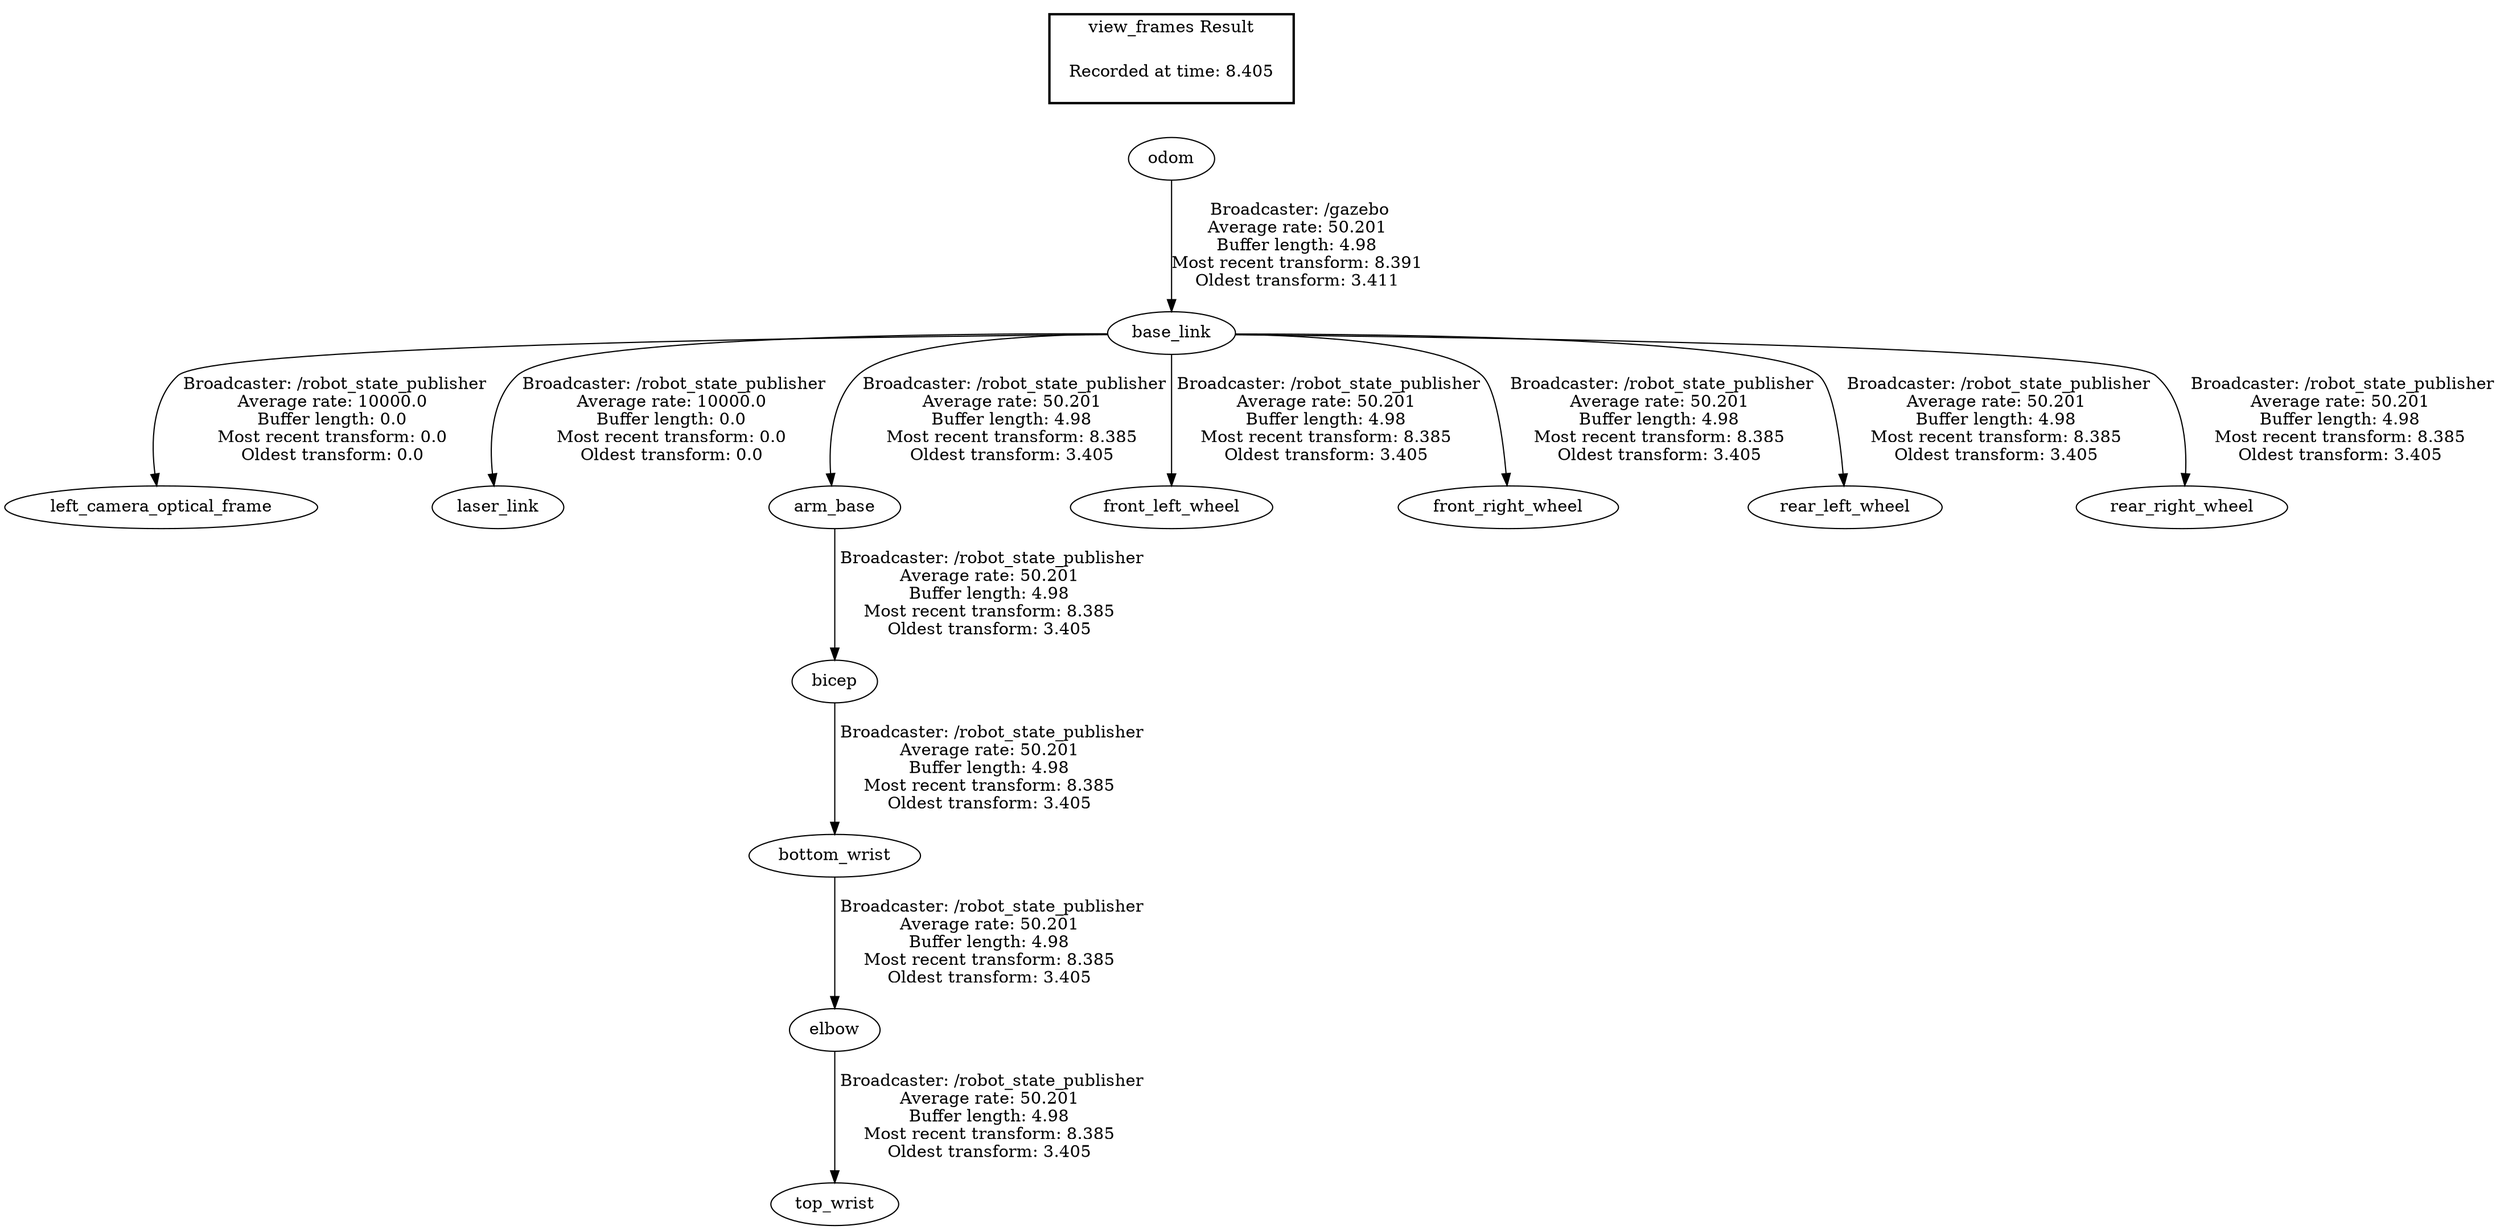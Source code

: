 digraph G {
"base_link" -> "left_camera_optical_frame"[label=" Broadcaster: /robot_state_publisher\nAverage rate: 10000.0\nBuffer length: 0.0\nMost recent transform: 0.0\nOldest transform: 0.0\n"];
"odom" -> "base_link"[label=" Broadcaster: /gazebo\nAverage rate: 50.201\nBuffer length: 4.98\nMost recent transform: 8.391\nOldest transform: 3.411\n"];
"base_link" -> "laser_link"[label=" Broadcaster: /robot_state_publisher\nAverage rate: 10000.0\nBuffer length: 0.0\nMost recent transform: 0.0\nOldest transform: 0.0\n"];
"base_link" -> "arm_base"[label=" Broadcaster: /robot_state_publisher\nAverage rate: 50.201\nBuffer length: 4.98\nMost recent transform: 8.385\nOldest transform: 3.405\n"];
"bicep" -> "bottom_wrist"[label=" Broadcaster: /robot_state_publisher\nAverage rate: 50.201\nBuffer length: 4.98\nMost recent transform: 8.385\nOldest transform: 3.405\n"];
"arm_base" -> "bicep"[label=" Broadcaster: /robot_state_publisher\nAverage rate: 50.201\nBuffer length: 4.98\nMost recent transform: 8.385\nOldest transform: 3.405\n"];
"bottom_wrist" -> "elbow"[label=" Broadcaster: /robot_state_publisher\nAverage rate: 50.201\nBuffer length: 4.98\nMost recent transform: 8.385\nOldest transform: 3.405\n"];
"base_link" -> "front_left_wheel"[label=" Broadcaster: /robot_state_publisher\nAverage rate: 50.201\nBuffer length: 4.98\nMost recent transform: 8.385\nOldest transform: 3.405\n"];
"base_link" -> "front_right_wheel"[label=" Broadcaster: /robot_state_publisher\nAverage rate: 50.201\nBuffer length: 4.98\nMost recent transform: 8.385\nOldest transform: 3.405\n"];
"base_link" -> "rear_left_wheel"[label=" Broadcaster: /robot_state_publisher\nAverage rate: 50.201\nBuffer length: 4.98\nMost recent transform: 8.385\nOldest transform: 3.405\n"];
"base_link" -> "rear_right_wheel"[label=" Broadcaster: /robot_state_publisher\nAverage rate: 50.201\nBuffer length: 4.98\nMost recent transform: 8.385\nOldest transform: 3.405\n"];
"elbow" -> "top_wrist"[label=" Broadcaster: /robot_state_publisher\nAverage rate: 50.201\nBuffer length: 4.98\nMost recent transform: 8.385\nOldest transform: 3.405\n"];
edge [style=invis];
 subgraph cluster_legend { style=bold; color=black; label ="view_frames Result";
"Recorded at time: 8.405"[ shape=plaintext ] ;
}->"odom";
}